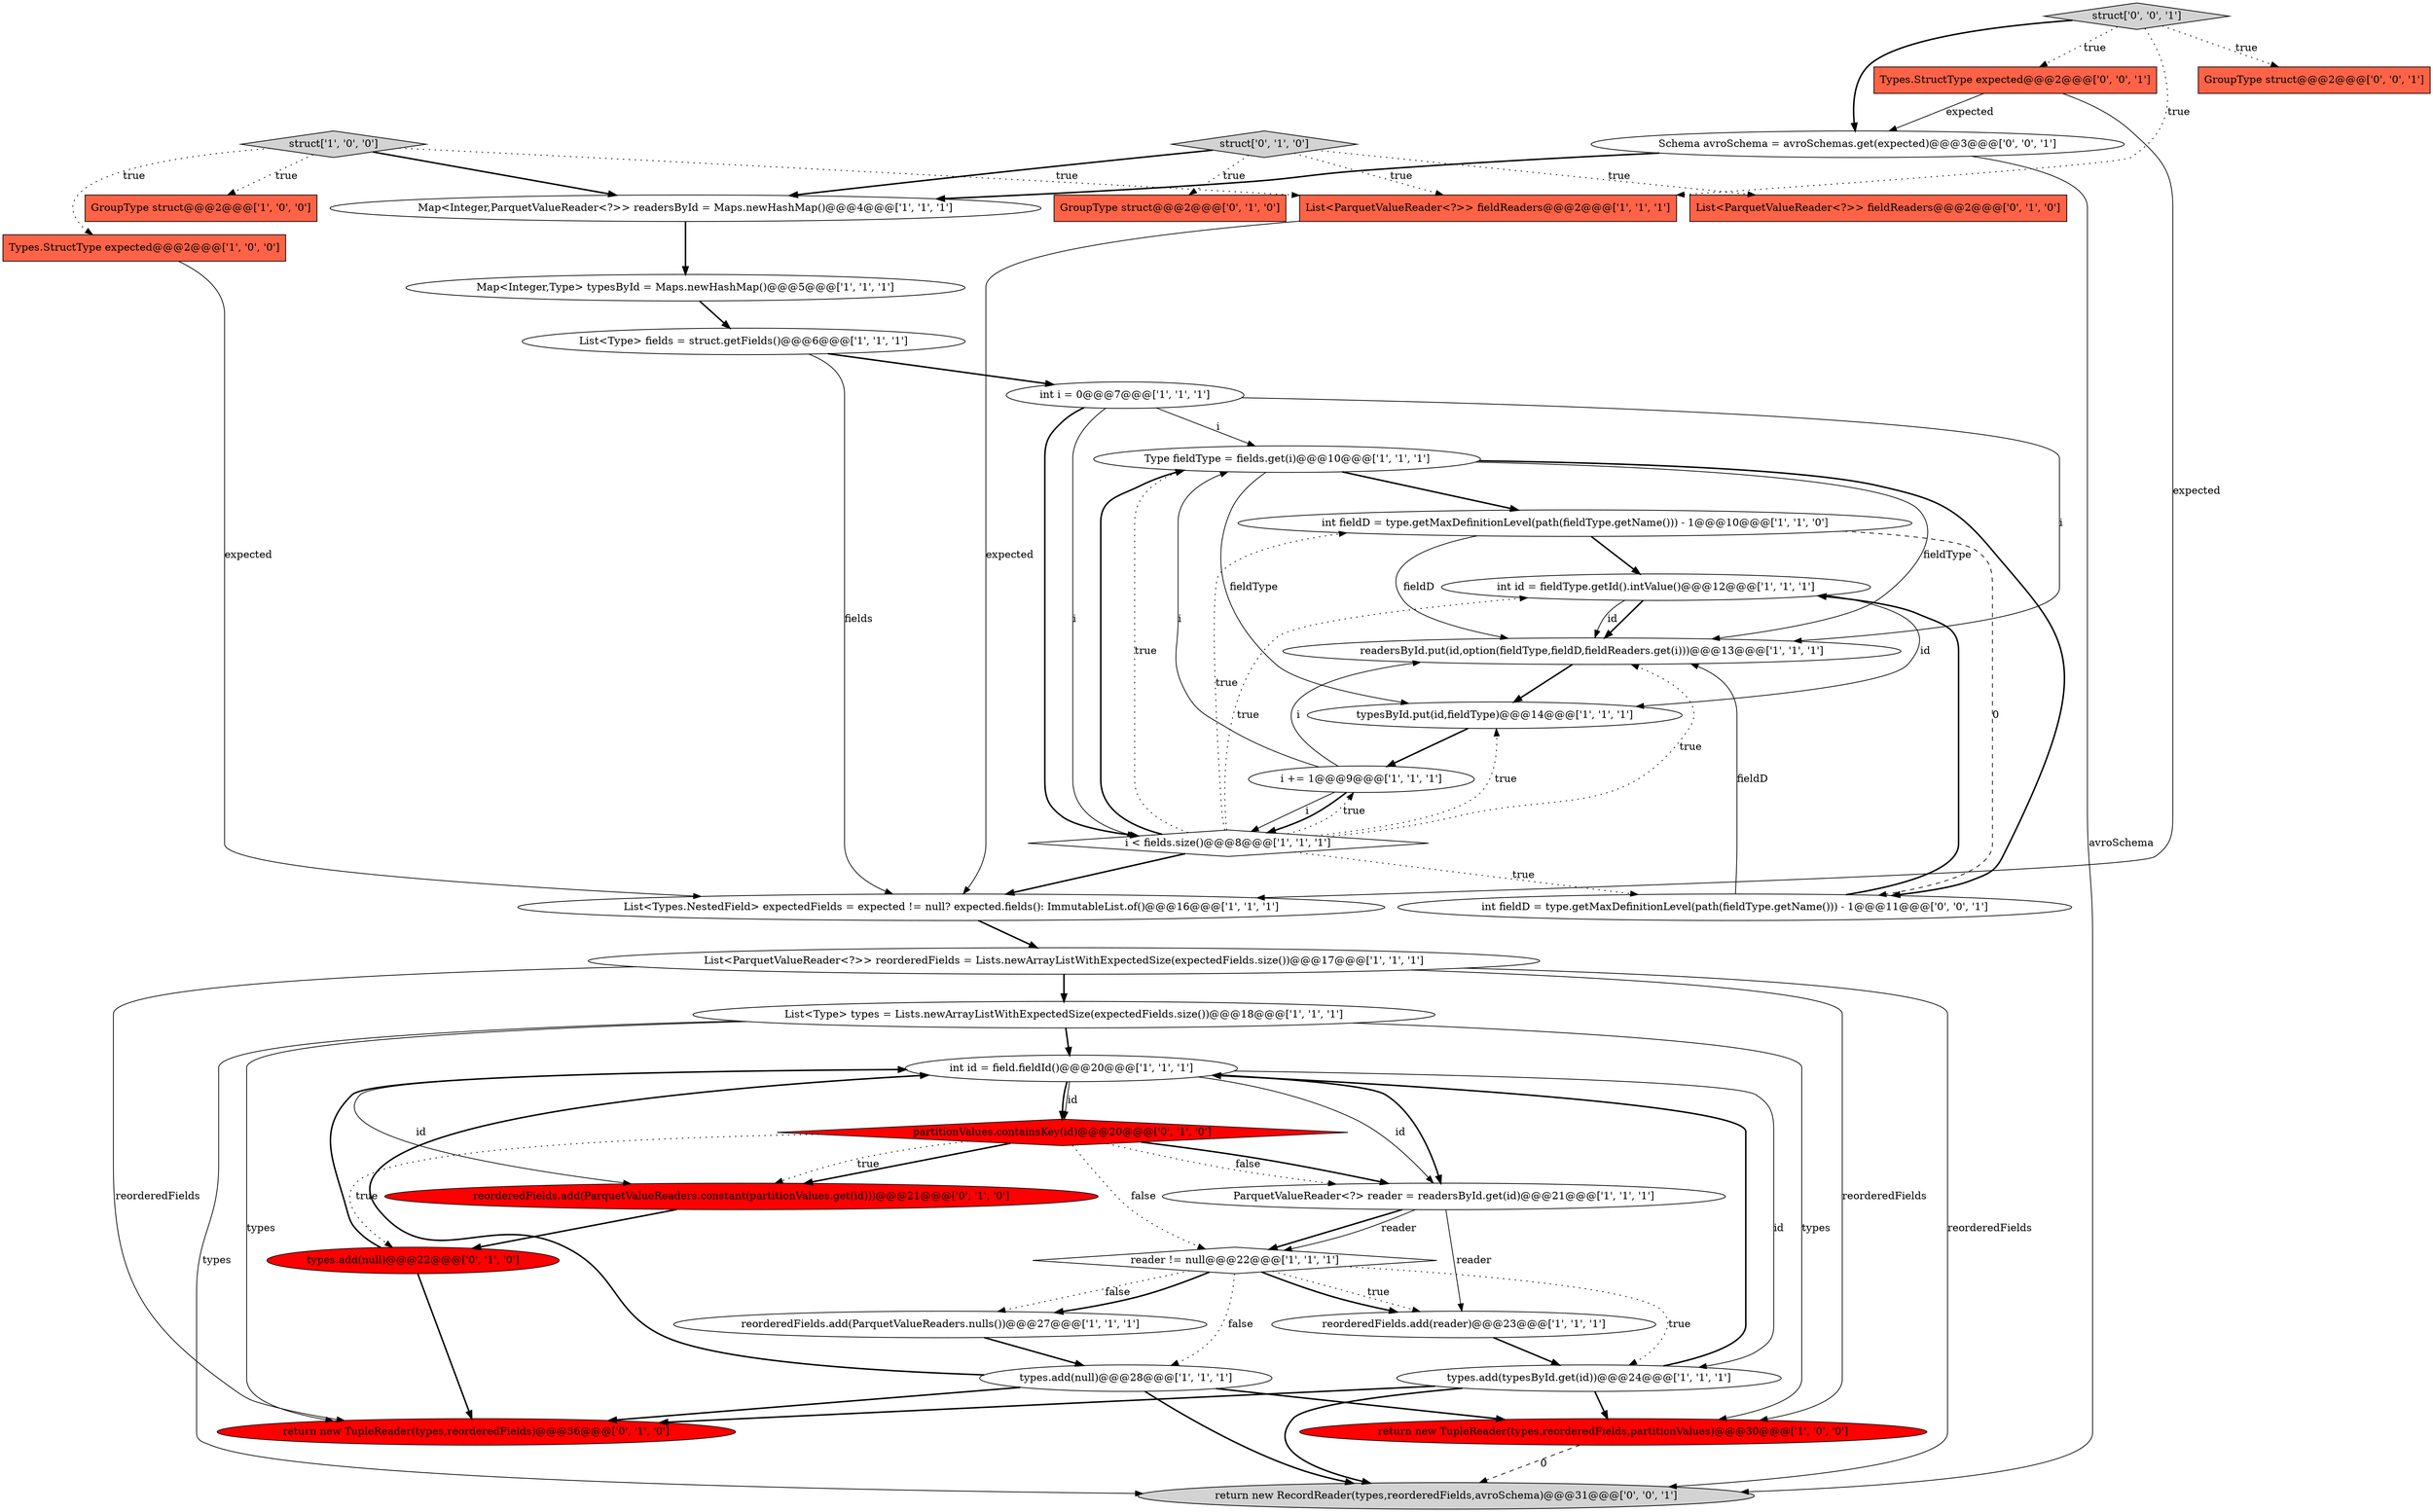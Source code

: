 digraph {
23 [style = filled, label = "List<ParquetValueReader<?>> fieldReaders@@@2@@@['1', '1', '1']", fillcolor = tomato, shape = box image = "AAA0AAABBB1BBB"];
12 [style = filled, label = "int fieldD = type.getMaxDefinitionLevel(path(fieldType.getName())) - 1@@@10@@@['1', '1', '0']", fillcolor = white, shape = ellipse image = "AAA0AAABBB1BBB"];
14 [style = filled, label = "Map<Integer,ParquetValueReader<?>> readersById = Maps.newHashMap()@@@4@@@['1', '1', '1']", fillcolor = white, shape = ellipse image = "AAA0AAABBB1BBB"];
32 [style = filled, label = "partitionValues.containsKey(id)@@@20@@@['0', '1', '0']", fillcolor = red, shape = diamond image = "AAA1AAABBB2BBB"];
11 [style = filled, label = "int id = fieldType.getId().intValue()@@@12@@@['1', '1', '1']", fillcolor = white, shape = ellipse image = "AAA0AAABBB1BBB"];
10 [style = filled, label = "GroupType struct@@@2@@@['1', '0', '0']", fillcolor = tomato, shape = box image = "AAA0AAABBB1BBB"];
22 [style = filled, label = "ParquetValueReader<?> reader = readersById.get(id)@@@21@@@['1', '1', '1']", fillcolor = white, shape = ellipse image = "AAA0AAABBB1BBB"];
1 [style = filled, label = "Type fieldType = fields.get(i)@@@10@@@['1', '1', '1']", fillcolor = white, shape = ellipse image = "AAA0AAABBB1BBB"];
21 [style = filled, label = "reorderedFields.add(reader)@@@23@@@['1', '1', '1']", fillcolor = white, shape = ellipse image = "AAA0AAABBB1BBB"];
5 [style = filled, label = "i += 1@@@9@@@['1', '1', '1']", fillcolor = white, shape = ellipse image = "AAA0AAABBB1BBB"];
17 [style = filled, label = "Map<Integer,Type> typesById = Maps.newHashMap()@@@5@@@['1', '1', '1']", fillcolor = white, shape = ellipse image = "AAA0AAABBB1BBB"];
19 [style = filled, label = "reorderedFields.add(ParquetValueReaders.nulls())@@@27@@@['1', '1', '1']", fillcolor = white, shape = ellipse image = "AAA0AAABBB1BBB"];
24 [style = filled, label = "types.add(typesById.get(id))@@@24@@@['1', '1', '1']", fillcolor = white, shape = ellipse image = "AAA0AAABBB1BBB"];
33 [style = filled, label = "Types.StructType expected@@@2@@@['0', '0', '1']", fillcolor = tomato, shape = box image = "AAA0AAABBB3BBB"];
3 [style = filled, label = "struct['1', '0', '0']", fillcolor = lightgray, shape = diamond image = "AAA0AAABBB1BBB"];
9 [style = filled, label = "return new TupleReader(types,reorderedFields,partitionValues)@@@30@@@['1', '0', '0']", fillcolor = red, shape = ellipse image = "AAA1AAABBB1BBB"];
2 [style = filled, label = "Types.StructType expected@@@2@@@['1', '0', '0']", fillcolor = tomato, shape = box image = "AAA0AAABBB1BBB"];
37 [style = filled, label = "struct['0', '0', '1']", fillcolor = lightgray, shape = diamond image = "AAA0AAABBB3BBB"];
28 [style = filled, label = "GroupType struct@@@2@@@['0', '1', '0']", fillcolor = tomato, shape = box image = "AAA0AAABBB2BBB"];
7 [style = filled, label = "List<Type> types = Lists.newArrayListWithExpectedSize(expectedFields.size())@@@18@@@['1', '1', '1']", fillcolor = white, shape = ellipse image = "AAA0AAABBB1BBB"];
6 [style = filled, label = "types.add(null)@@@28@@@['1', '1', '1']", fillcolor = white, shape = ellipse image = "AAA0AAABBB1BBB"];
18 [style = filled, label = "List<Type> fields = struct.getFields()@@@6@@@['1', '1', '1']", fillcolor = white, shape = ellipse image = "AAA0AAABBB1BBB"];
26 [style = filled, label = "reorderedFields.add(ParquetValueReaders.constant(partitionValues.get(id)))@@@21@@@['0', '1', '0']", fillcolor = red, shape = ellipse image = "AAA1AAABBB2BBB"];
4 [style = filled, label = "reader != null@@@22@@@['1', '1', '1']", fillcolor = white, shape = diamond image = "AAA0AAABBB1BBB"];
25 [style = filled, label = "List<ParquetValueReader<?>> reorderedFields = Lists.newArrayListWithExpectedSize(expectedFields.size())@@@17@@@['1', '1', '1']", fillcolor = white, shape = ellipse image = "AAA0AAABBB1BBB"];
36 [style = filled, label = "return new RecordReader(types,reorderedFields,avroSchema)@@@31@@@['0', '0', '1']", fillcolor = lightgray, shape = ellipse image = "AAA0AAABBB3BBB"];
13 [style = filled, label = "readersById.put(id,option(fieldType,fieldD,fieldReaders.get(i)))@@@13@@@['1', '1', '1']", fillcolor = white, shape = ellipse image = "AAA0AAABBB1BBB"];
35 [style = filled, label = "int fieldD = type.getMaxDefinitionLevel(path(fieldType.getName())) - 1@@@11@@@['0', '0', '1']", fillcolor = white, shape = ellipse image = "AAA0AAABBB3BBB"];
30 [style = filled, label = "List<ParquetValueReader<?>> fieldReaders@@@2@@@['0', '1', '0']", fillcolor = tomato, shape = box image = "AAA0AAABBB2BBB"];
8 [style = filled, label = "int id = field.fieldId()@@@20@@@['1', '1', '1']", fillcolor = white, shape = ellipse image = "AAA0AAABBB1BBB"];
29 [style = filled, label = "return new TupleReader(types,reorderedFields)@@@36@@@['0', '1', '0']", fillcolor = red, shape = ellipse image = "AAA1AAABBB2BBB"];
0 [style = filled, label = "List<Types.NestedField> expectedFields = expected != null? expected.fields(): ImmutableList.of()@@@16@@@['1', '1', '1']", fillcolor = white, shape = ellipse image = "AAA0AAABBB1BBB"];
20 [style = filled, label = "int i = 0@@@7@@@['1', '1', '1']", fillcolor = white, shape = ellipse image = "AAA0AAABBB1BBB"];
38 [style = filled, label = "Schema avroSchema = avroSchemas.get(expected)@@@3@@@['0', '0', '1']", fillcolor = white, shape = ellipse image = "AAA0AAABBB3BBB"];
15 [style = filled, label = "typesById.put(id,fieldType)@@@14@@@['1', '1', '1']", fillcolor = white, shape = ellipse image = "AAA0AAABBB1BBB"];
31 [style = filled, label = "struct['0', '1', '0']", fillcolor = lightgray, shape = diamond image = "AAA0AAABBB2BBB"];
27 [style = filled, label = "types.add(null)@@@22@@@['0', '1', '0']", fillcolor = red, shape = ellipse image = "AAA1AAABBB2BBB"];
16 [style = filled, label = "i < fields.size()@@@8@@@['1', '1', '1']", fillcolor = white, shape = diamond image = "AAA0AAABBB1BBB"];
34 [style = filled, label = "GroupType struct@@@2@@@['0', '0', '1']", fillcolor = tomato, shape = box image = "AAA0AAABBB3BBB"];
12->13 [style = solid, label="fieldD"];
32->4 [style = dotted, label="false"];
32->22 [style = dotted, label="false"];
9->36 [style = dashed, label="0"];
32->22 [style = bold, label=""];
16->0 [style = bold, label=""];
12->35 [style = dashed, label="0"];
16->13 [style = dotted, label="true"];
14->17 [style = bold, label=""];
21->24 [style = bold, label=""];
7->8 [style = bold, label=""];
33->0 [style = solid, label="expected"];
6->29 [style = bold, label=""];
22->4 [style = bold, label=""];
23->0 [style = solid, label="expected"];
20->16 [style = bold, label=""];
31->28 [style = dotted, label="true"];
0->25 [style = bold, label=""];
37->38 [style = bold, label=""];
7->36 [style = solid, label="types"];
11->13 [style = bold, label=""];
20->1 [style = solid, label="i"];
16->5 [style = dotted, label="true"];
1->12 [style = bold, label=""];
8->24 [style = solid, label="id"];
4->24 [style = dotted, label="true"];
35->13 [style = solid, label="fieldD"];
31->14 [style = bold, label=""];
5->16 [style = solid, label="i"];
4->19 [style = dotted, label="false"];
12->11 [style = bold, label=""];
4->19 [style = bold, label=""];
2->0 [style = solid, label="expected"];
4->21 [style = bold, label=""];
11->13 [style = solid, label="id"];
1->35 [style = bold, label=""];
19->6 [style = bold, label=""];
25->7 [style = bold, label=""];
32->26 [style = bold, label=""];
8->22 [style = bold, label=""];
31->30 [style = dotted, label="true"];
18->20 [style = bold, label=""];
26->27 [style = bold, label=""];
16->1 [style = dotted, label="true"];
25->29 [style = solid, label="reorderedFields"];
31->23 [style = dotted, label="true"];
7->29 [style = solid, label="types"];
8->32 [style = solid, label="id"];
13->15 [style = bold, label=""];
24->8 [style = bold, label=""];
27->29 [style = bold, label=""];
16->11 [style = dotted, label="true"];
27->8 [style = bold, label=""];
3->23 [style = dotted, label="true"];
16->35 [style = dotted, label="true"];
3->10 [style = dotted, label="true"];
5->13 [style = solid, label="i"];
18->0 [style = solid, label="fields"];
7->9 [style = solid, label="types"];
20->13 [style = solid, label="i"];
22->21 [style = solid, label="reader"];
5->16 [style = bold, label=""];
4->21 [style = dotted, label="true"];
8->22 [style = solid, label="id"];
11->15 [style = solid, label="id"];
16->1 [style = bold, label=""];
20->16 [style = solid, label="i"];
37->34 [style = dotted, label="true"];
8->26 [style = solid, label="id"];
24->9 [style = bold, label=""];
16->15 [style = dotted, label="true"];
25->9 [style = solid, label="reorderedFields"];
37->33 [style = dotted, label="true"];
1->15 [style = solid, label="fieldType"];
16->12 [style = dotted, label="true"];
38->36 [style = solid, label="avroSchema"];
22->4 [style = solid, label="reader"];
8->32 [style = bold, label=""];
3->14 [style = bold, label=""];
24->29 [style = bold, label=""];
5->1 [style = solid, label="i"];
33->38 [style = solid, label="expected"];
6->36 [style = bold, label=""];
4->6 [style = dotted, label="false"];
15->5 [style = bold, label=""];
38->14 [style = bold, label=""];
24->36 [style = bold, label=""];
32->27 [style = dotted, label="true"];
25->36 [style = solid, label="reorderedFields"];
6->8 [style = bold, label=""];
32->26 [style = dotted, label="true"];
37->23 [style = dotted, label="true"];
6->9 [style = bold, label=""];
17->18 [style = bold, label=""];
3->2 [style = dotted, label="true"];
1->13 [style = solid, label="fieldType"];
35->11 [style = bold, label=""];
}
